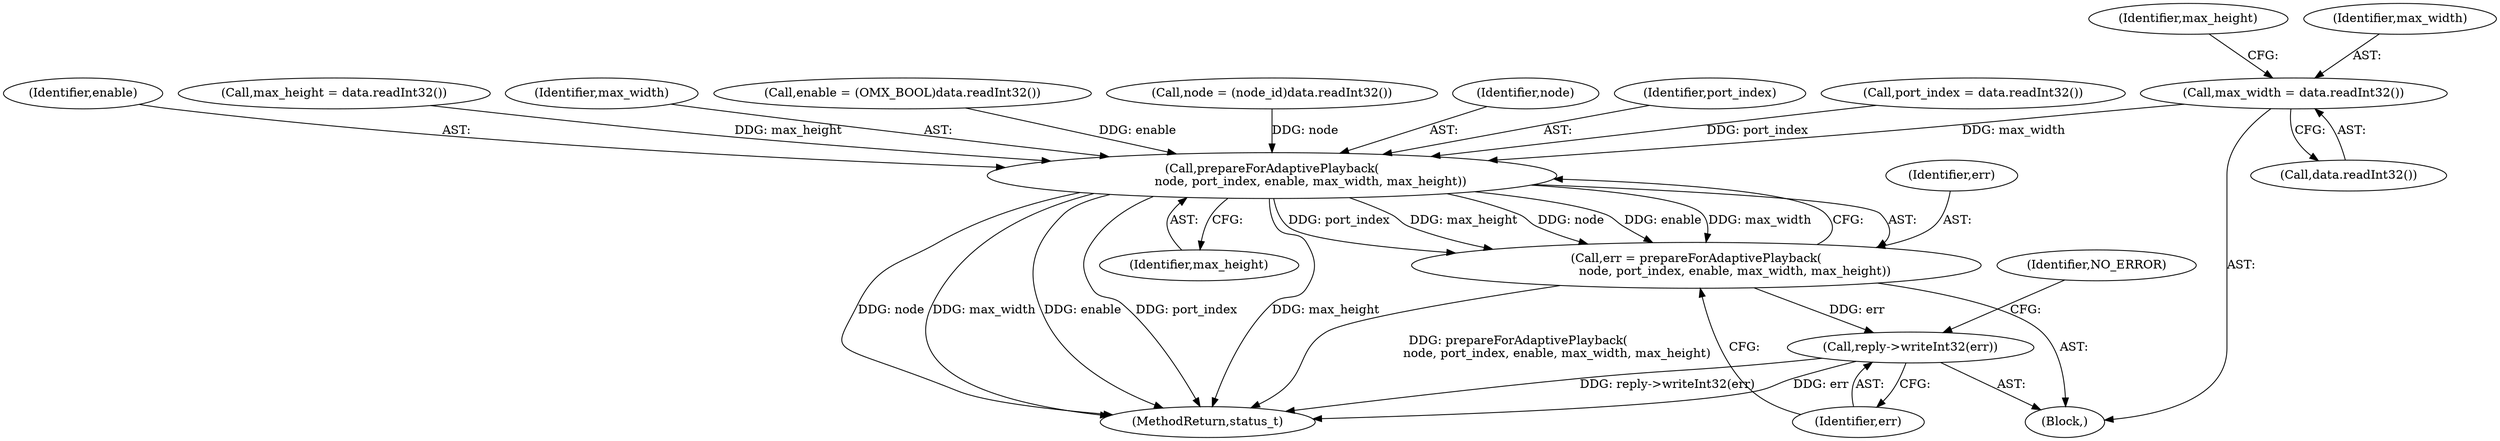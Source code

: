 digraph "0_Android_8d87321b704cb3f88e8cae668937d001fd63d5e3@API" {
"1000865" [label="(Call,max_width = data.readInt32())"];
"1000875" [label="(Call,prepareForAdaptivePlayback(\n                    node, port_index, enable, max_width, max_height))"];
"1000873" [label="(Call,err = prepareForAdaptivePlayback(\n                    node, port_index, enable, max_width, max_height))"];
"1000881" [label="(Call,reply->writeInt32(err))"];
"1000867" [label="(Call,data.readInt32())"];
"1001207" [label="(MethodReturn,status_t)"];
"1000879" [label="(Identifier,max_width)"];
"1000859" [label="(Call,enable = (OMX_BOOL)data.readInt32())"];
"1000849" [label="(Call,node = (node_id)data.readInt32())"];
"1000880" [label="(Identifier,max_height)"];
"1000870" [label="(Identifier,max_height)"];
"1000874" [label="(Identifier,err)"];
"1000882" [label="(Identifier,err)"];
"1000873" [label="(Call,err = prepareForAdaptivePlayback(\n                    node, port_index, enable, max_width, max_height))"];
"1000866" [label="(Identifier,max_width)"];
"1000843" [label="(Block,)"];
"1000865" [label="(Call,max_width = data.readInt32())"];
"1000876" [label="(Identifier,node)"];
"1000877" [label="(Identifier,port_index)"];
"1000881" [label="(Call,reply->writeInt32(err))"];
"1000855" [label="(Call,port_index = data.readInt32())"];
"1000875" [label="(Call,prepareForAdaptivePlayback(\n                    node, port_index, enable, max_width, max_height))"];
"1000878" [label="(Identifier,enable)"];
"1000869" [label="(Call,max_height = data.readInt32())"];
"1000884" [label="(Identifier,NO_ERROR)"];
"1000865" -> "1000843"  [label="AST: "];
"1000865" -> "1000867"  [label="CFG: "];
"1000866" -> "1000865"  [label="AST: "];
"1000867" -> "1000865"  [label="AST: "];
"1000870" -> "1000865"  [label="CFG: "];
"1000865" -> "1000875"  [label="DDG: max_width"];
"1000875" -> "1000873"  [label="AST: "];
"1000875" -> "1000880"  [label="CFG: "];
"1000876" -> "1000875"  [label="AST: "];
"1000877" -> "1000875"  [label="AST: "];
"1000878" -> "1000875"  [label="AST: "];
"1000879" -> "1000875"  [label="AST: "];
"1000880" -> "1000875"  [label="AST: "];
"1000873" -> "1000875"  [label="CFG: "];
"1000875" -> "1001207"  [label="DDG: enable"];
"1000875" -> "1001207"  [label="DDG: max_width"];
"1000875" -> "1001207"  [label="DDG: node"];
"1000875" -> "1001207"  [label="DDG: max_height"];
"1000875" -> "1001207"  [label="DDG: port_index"];
"1000875" -> "1000873"  [label="DDG: port_index"];
"1000875" -> "1000873"  [label="DDG: max_height"];
"1000875" -> "1000873"  [label="DDG: node"];
"1000875" -> "1000873"  [label="DDG: enable"];
"1000875" -> "1000873"  [label="DDG: max_width"];
"1000849" -> "1000875"  [label="DDG: node"];
"1000855" -> "1000875"  [label="DDG: port_index"];
"1000859" -> "1000875"  [label="DDG: enable"];
"1000869" -> "1000875"  [label="DDG: max_height"];
"1000873" -> "1000843"  [label="AST: "];
"1000874" -> "1000873"  [label="AST: "];
"1000882" -> "1000873"  [label="CFG: "];
"1000873" -> "1001207"  [label="DDG: prepareForAdaptivePlayback(\n                    node, port_index, enable, max_width, max_height)"];
"1000873" -> "1000881"  [label="DDG: err"];
"1000881" -> "1000843"  [label="AST: "];
"1000881" -> "1000882"  [label="CFG: "];
"1000882" -> "1000881"  [label="AST: "];
"1000884" -> "1000881"  [label="CFG: "];
"1000881" -> "1001207"  [label="DDG: reply->writeInt32(err)"];
"1000881" -> "1001207"  [label="DDG: err"];
}
